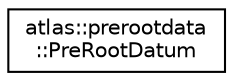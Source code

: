 digraph "Graphical Class Hierarchy"
{
  edge [fontname="Helvetica",fontsize="10",labelfontname="Helvetica",labelfontsize="10"];
  node [fontname="Helvetica",fontsize="10",shape=record];
  rankdir="LR";
  Node1 [label="atlas::prerootdata\l::PreRootDatum",height=0.2,width=0.4,color="black", fillcolor="white", style="filled",URL="$classatlas_1_1prerootdata_1_1PreRootDatum.html"];
}
